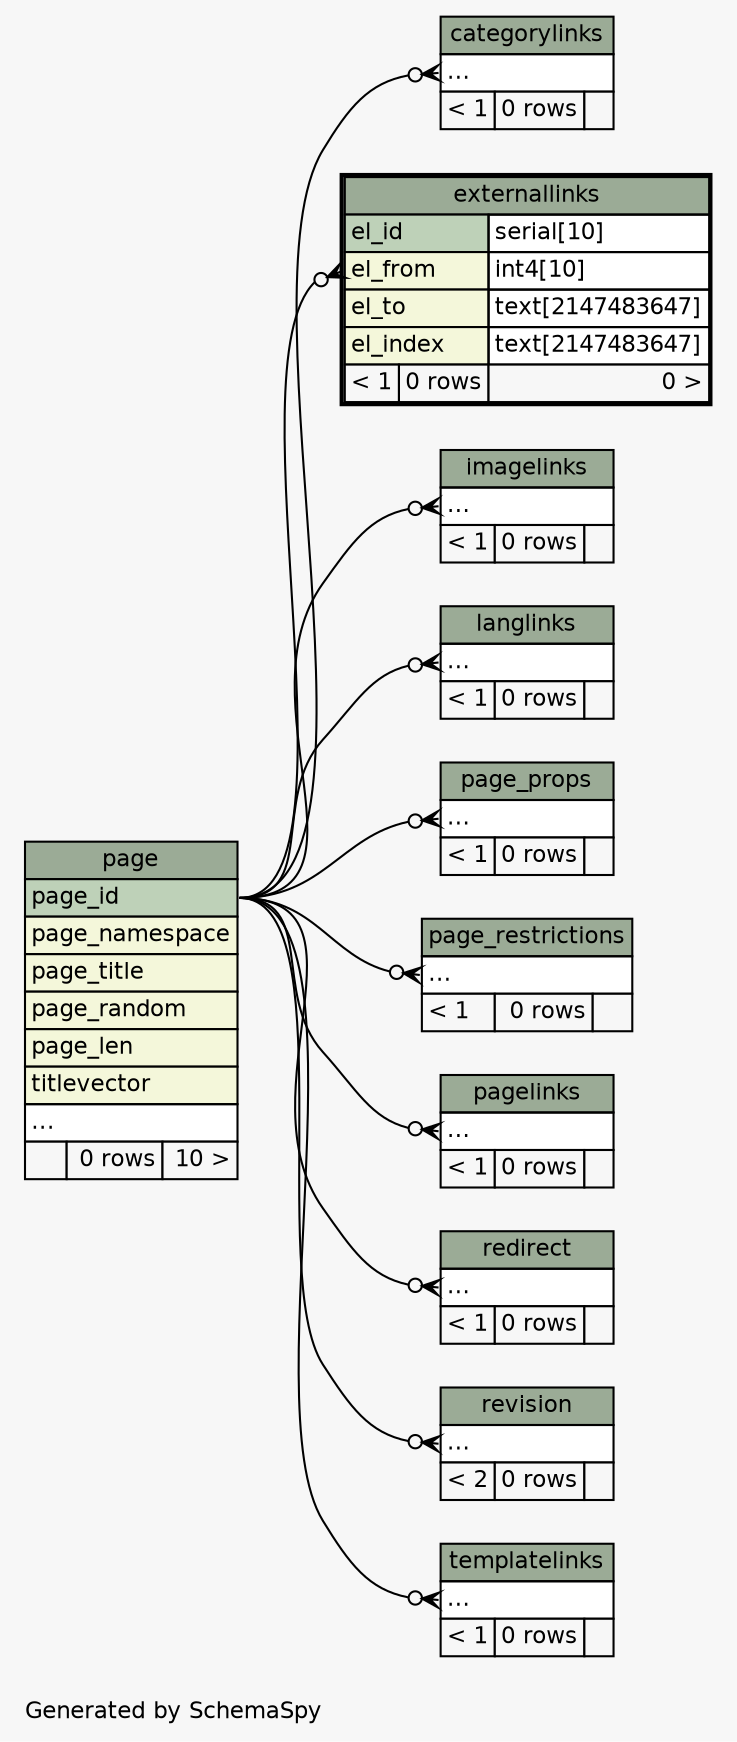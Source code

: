 // dot 2.38.0 on Linux 3.14.35-28.38.amzn1.x86_64
// SchemaSpy rev Unknown
digraph "twoDegreesRelationshipsDiagram" {
  graph [
    rankdir="RL"
    bgcolor="#f7f7f7"
    label="\nGenerated by SchemaSpy"
    labeljust="l"
    nodesep="0.18"
    ranksep="0.46"
    fontname="Helvetica"
    fontsize="11"
  ];
  node [
    fontname="Helvetica"
    fontsize="11"
    shape="plaintext"
  ];
  edge [
    arrowsize="0.8"
  ];
  "categorylinks":"elipses":w -> "page":"page_id":e [arrowhead=none dir=back arrowtail=crowodot];
  "externallinks":"el_from":w -> "page":"page_id":e [arrowhead=none dir=back arrowtail=crowodot];
  "imagelinks":"elipses":w -> "page":"page_id":e [arrowhead=none dir=back arrowtail=crowodot];
  "langlinks":"elipses":w -> "page":"page_id":e [arrowhead=none dir=back arrowtail=crowodot];
  "page_props":"elipses":w -> "page":"page_id":e [arrowhead=none dir=back arrowtail=crowodot];
  "page_restrictions":"elipses":w -> "page":"page_id":e [arrowhead=none dir=back arrowtail=crowodot];
  "pagelinks":"elipses":w -> "page":"page_id":e [arrowhead=none dir=back arrowtail=crowodot];
  "redirect":"elipses":w -> "page":"page_id":e [arrowhead=none dir=back arrowtail=crowodot];
  "revision":"elipses":w -> "page":"page_id":e [arrowhead=none dir=back arrowtail=crowodot];
  "templatelinks":"elipses":w -> "page":"page_id":e [arrowhead=none dir=back arrowtail=crowodot];
  "categorylinks" [
    label=<
    <TABLE BORDER="0" CELLBORDER="1" CELLSPACING="0" BGCOLOR="#ffffff">
      <TR><TD COLSPAN="3" BGCOLOR="#9bab96" ALIGN="CENTER">categorylinks</TD></TR>
      <TR><TD PORT="elipses" COLSPAN="3" ALIGN="LEFT">...</TD></TR>
      <TR><TD ALIGN="LEFT" BGCOLOR="#f7f7f7">&lt; 1</TD><TD ALIGN="RIGHT" BGCOLOR="#f7f7f7">0 rows</TD><TD ALIGN="RIGHT" BGCOLOR="#f7f7f7">  </TD></TR>
    </TABLE>>
    URL="categorylinks.html"
    tooltip="categorylinks"
  ];
  "externallinks" [
    label=<
    <TABLE BORDER="2" CELLBORDER="1" CELLSPACING="0" BGCOLOR="#ffffff">
      <TR><TD COLSPAN="3" BGCOLOR="#9bab96" ALIGN="CENTER">externallinks</TD></TR>
      <TR><TD PORT="el_id" COLSPAN="2" BGCOLOR="#bed1b8" ALIGN="LEFT">el_id</TD><TD PORT="el_id.type" ALIGN="LEFT">serial[10]</TD></TR>
      <TR><TD PORT="el_from" COLSPAN="2" BGCOLOR="#f4f7da" ALIGN="LEFT">el_from</TD><TD PORT="el_from.type" ALIGN="LEFT">int4[10]</TD></TR>
      <TR><TD PORT="el_to" COLSPAN="2" BGCOLOR="#f4f7da" ALIGN="LEFT">el_to</TD><TD PORT="el_to.type" ALIGN="LEFT">text[2147483647]</TD></TR>
      <TR><TD PORT="el_index" COLSPAN="2" BGCOLOR="#f4f7da" ALIGN="LEFT">el_index</TD><TD PORT="el_index.type" ALIGN="LEFT">text[2147483647]</TD></TR>
      <TR><TD ALIGN="LEFT" BGCOLOR="#f7f7f7">&lt; 1</TD><TD ALIGN="RIGHT" BGCOLOR="#f7f7f7">0 rows</TD><TD ALIGN="RIGHT" BGCOLOR="#f7f7f7">0 &gt;</TD></TR>
    </TABLE>>
    URL="externallinks.html"
    tooltip="externallinks"
  ];
  "imagelinks" [
    label=<
    <TABLE BORDER="0" CELLBORDER="1" CELLSPACING="0" BGCOLOR="#ffffff">
      <TR><TD COLSPAN="3" BGCOLOR="#9bab96" ALIGN="CENTER">imagelinks</TD></TR>
      <TR><TD PORT="elipses" COLSPAN="3" ALIGN="LEFT">...</TD></TR>
      <TR><TD ALIGN="LEFT" BGCOLOR="#f7f7f7">&lt; 1</TD><TD ALIGN="RIGHT" BGCOLOR="#f7f7f7">0 rows</TD><TD ALIGN="RIGHT" BGCOLOR="#f7f7f7">  </TD></TR>
    </TABLE>>
    URL="imagelinks.html"
    tooltip="imagelinks"
  ];
  "langlinks" [
    label=<
    <TABLE BORDER="0" CELLBORDER="1" CELLSPACING="0" BGCOLOR="#ffffff">
      <TR><TD COLSPAN="3" BGCOLOR="#9bab96" ALIGN="CENTER">langlinks</TD></TR>
      <TR><TD PORT="elipses" COLSPAN="3" ALIGN="LEFT">...</TD></TR>
      <TR><TD ALIGN="LEFT" BGCOLOR="#f7f7f7">&lt; 1</TD><TD ALIGN="RIGHT" BGCOLOR="#f7f7f7">0 rows</TD><TD ALIGN="RIGHT" BGCOLOR="#f7f7f7">  </TD></TR>
    </TABLE>>
    URL="langlinks.html"
    tooltip="langlinks"
  ];
  "page" [
    label=<
    <TABLE BORDER="0" CELLBORDER="1" CELLSPACING="0" BGCOLOR="#ffffff">
      <TR><TD COLSPAN="3" BGCOLOR="#9bab96" ALIGN="CENTER">page</TD></TR>
      <TR><TD PORT="page_id" COLSPAN="3" BGCOLOR="#bed1b8" ALIGN="LEFT">page_id</TD></TR>
      <TR><TD PORT="page_namespace" COLSPAN="3" BGCOLOR="#f4f7da" ALIGN="LEFT">page_namespace</TD></TR>
      <TR><TD PORT="page_title" COLSPAN="3" BGCOLOR="#f4f7da" ALIGN="LEFT">page_title</TD></TR>
      <TR><TD PORT="page_random" COLSPAN="3" BGCOLOR="#f4f7da" ALIGN="LEFT">page_random</TD></TR>
      <TR><TD PORT="page_len" COLSPAN="3" BGCOLOR="#f4f7da" ALIGN="LEFT">page_len</TD></TR>
      <TR><TD PORT="titlevector" COLSPAN="3" BGCOLOR="#f4f7da" ALIGN="LEFT">titlevector</TD></TR>
      <TR><TD PORT="elipses" COLSPAN="3" ALIGN="LEFT">...</TD></TR>
      <TR><TD ALIGN="LEFT" BGCOLOR="#f7f7f7">  </TD><TD ALIGN="RIGHT" BGCOLOR="#f7f7f7">0 rows</TD><TD ALIGN="RIGHT" BGCOLOR="#f7f7f7">10 &gt;</TD></TR>
    </TABLE>>
    URL="page.html"
    tooltip="page"
  ];
  "page_props" [
    label=<
    <TABLE BORDER="0" CELLBORDER="1" CELLSPACING="0" BGCOLOR="#ffffff">
      <TR><TD COLSPAN="3" BGCOLOR="#9bab96" ALIGN="CENTER">page_props</TD></TR>
      <TR><TD PORT="elipses" COLSPAN="3" ALIGN="LEFT">...</TD></TR>
      <TR><TD ALIGN="LEFT" BGCOLOR="#f7f7f7">&lt; 1</TD><TD ALIGN="RIGHT" BGCOLOR="#f7f7f7">0 rows</TD><TD ALIGN="RIGHT" BGCOLOR="#f7f7f7">  </TD></TR>
    </TABLE>>
    URL="page_props.html"
    tooltip="page_props"
  ];
  "page_restrictions" [
    label=<
    <TABLE BORDER="0" CELLBORDER="1" CELLSPACING="0" BGCOLOR="#ffffff">
      <TR><TD COLSPAN="3" BGCOLOR="#9bab96" ALIGN="CENTER">page_restrictions</TD></TR>
      <TR><TD PORT="elipses" COLSPAN="3" ALIGN="LEFT">...</TD></TR>
      <TR><TD ALIGN="LEFT" BGCOLOR="#f7f7f7">&lt; 1</TD><TD ALIGN="RIGHT" BGCOLOR="#f7f7f7">0 rows</TD><TD ALIGN="RIGHT" BGCOLOR="#f7f7f7">  </TD></TR>
    </TABLE>>
    URL="page_restrictions.html"
    tooltip="page_restrictions"
  ];
  "pagelinks" [
    label=<
    <TABLE BORDER="0" CELLBORDER="1" CELLSPACING="0" BGCOLOR="#ffffff">
      <TR><TD COLSPAN="3" BGCOLOR="#9bab96" ALIGN="CENTER">pagelinks</TD></TR>
      <TR><TD PORT="elipses" COLSPAN="3" ALIGN="LEFT">...</TD></TR>
      <TR><TD ALIGN="LEFT" BGCOLOR="#f7f7f7">&lt; 1</TD><TD ALIGN="RIGHT" BGCOLOR="#f7f7f7">0 rows</TD><TD ALIGN="RIGHT" BGCOLOR="#f7f7f7">  </TD></TR>
    </TABLE>>
    URL="pagelinks.html"
    tooltip="pagelinks"
  ];
  "redirect" [
    label=<
    <TABLE BORDER="0" CELLBORDER="1" CELLSPACING="0" BGCOLOR="#ffffff">
      <TR><TD COLSPAN="3" BGCOLOR="#9bab96" ALIGN="CENTER">redirect</TD></TR>
      <TR><TD PORT="elipses" COLSPAN="3" ALIGN="LEFT">...</TD></TR>
      <TR><TD ALIGN="LEFT" BGCOLOR="#f7f7f7">&lt; 1</TD><TD ALIGN="RIGHT" BGCOLOR="#f7f7f7">0 rows</TD><TD ALIGN="RIGHT" BGCOLOR="#f7f7f7">  </TD></TR>
    </TABLE>>
    URL="redirect.html"
    tooltip="redirect"
  ];
  "revision" [
    label=<
    <TABLE BORDER="0" CELLBORDER="1" CELLSPACING="0" BGCOLOR="#ffffff">
      <TR><TD COLSPAN="3" BGCOLOR="#9bab96" ALIGN="CENTER">revision</TD></TR>
      <TR><TD PORT="elipses" COLSPAN="3" ALIGN="LEFT">...</TD></TR>
      <TR><TD ALIGN="LEFT" BGCOLOR="#f7f7f7">&lt; 2</TD><TD ALIGN="RIGHT" BGCOLOR="#f7f7f7">0 rows</TD><TD ALIGN="RIGHT" BGCOLOR="#f7f7f7">  </TD></TR>
    </TABLE>>
    URL="revision.html"
    tooltip="revision"
  ];
  "templatelinks" [
    label=<
    <TABLE BORDER="0" CELLBORDER="1" CELLSPACING="0" BGCOLOR="#ffffff">
      <TR><TD COLSPAN="3" BGCOLOR="#9bab96" ALIGN="CENTER">templatelinks</TD></TR>
      <TR><TD PORT="elipses" COLSPAN="3" ALIGN="LEFT">...</TD></TR>
      <TR><TD ALIGN="LEFT" BGCOLOR="#f7f7f7">&lt; 1</TD><TD ALIGN="RIGHT" BGCOLOR="#f7f7f7">0 rows</TD><TD ALIGN="RIGHT" BGCOLOR="#f7f7f7">  </TD></TR>
    </TABLE>>
    URL="templatelinks.html"
    tooltip="templatelinks"
  ];
}
